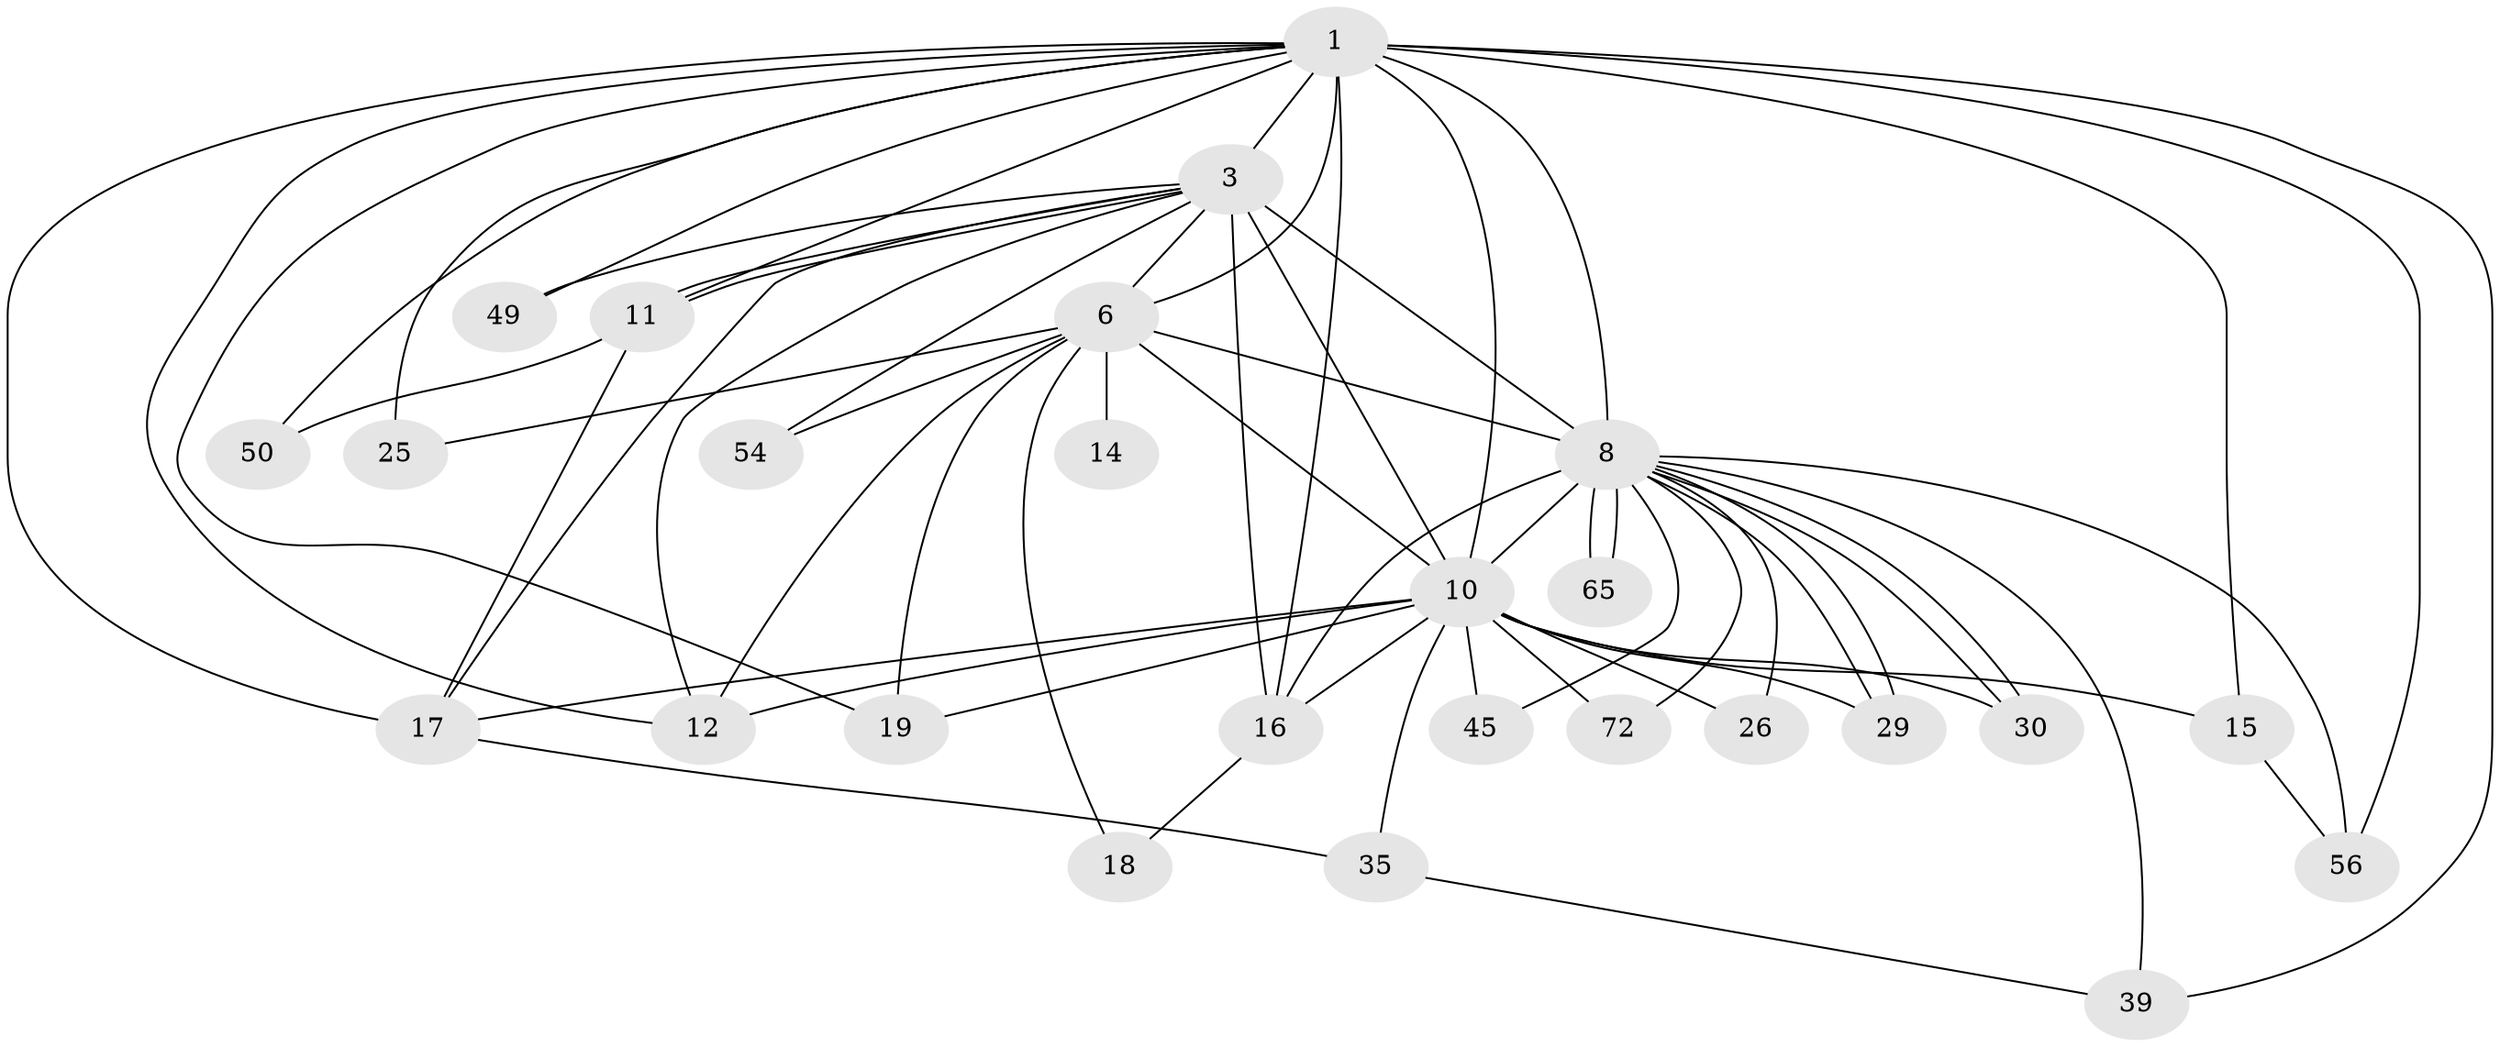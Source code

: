 // original degree distribution, {19: 0.02247191011235955, 21: 0.011235955056179775, 16: 0.02247191011235955, 17: 0.011235955056179775, 15: 0.011235955056179775, 20: 0.011235955056179775, 28: 0.02247191011235955, 5: 0.033707865168539325, 3: 0.25842696629213485, 2: 0.5393258426966292, 6: 0.02247191011235955, 4: 0.02247191011235955, 7: 0.011235955056179775}
// Generated by graph-tools (version 1.1) at 2025/17/03/04/25 18:17:35]
// undirected, 26 vertices, 63 edges
graph export_dot {
graph [start="1"]
  node [color=gray90,style=filled];
  1 [super="+61+64+89+73+31+2"];
  3 [super="+7+13"];
  6 [super="+9+67+58+28+27"];
  8 [super="+40+48"];
  10 [super="+20+33"];
  11;
  12 [super="+21"];
  14;
  15 [super="+34"];
  16 [super="+23"];
  17;
  18;
  19 [super="+77"];
  25;
  26;
  29 [super="+32"];
  30 [super="+52"];
  35;
  39 [super="+69+55"];
  45;
  49 [super="+59"];
  50;
  54;
  56;
  65;
  72;
  1 -- 3 [weight=13];
  1 -- 6 [weight=11];
  1 -- 8 [weight=9];
  1 -- 10 [weight=9];
  1 -- 25;
  1 -- 49;
  1 -- 19;
  1 -- 17 [weight=2];
  1 -- 39 [weight=2];
  1 -- 11;
  1 -- 12;
  1 -- 15;
  1 -- 16 [weight=2];
  1 -- 50;
  1 -- 56;
  3 -- 6 [weight=4];
  3 -- 8 [weight=3];
  3 -- 10 [weight=4];
  3 -- 11;
  3 -- 11;
  3 -- 12;
  3 -- 54;
  3 -- 17;
  3 -- 49 [weight=2];
  3 -- 16;
  6 -- 8 [weight=3];
  6 -- 10 [weight=3];
  6 -- 19;
  6 -- 14;
  6 -- 18;
  6 -- 54 [weight=2];
  6 -- 25;
  6 -- 12;
  8 -- 10 [weight=5];
  8 -- 26;
  8 -- 29;
  8 -- 29;
  8 -- 30 [weight=2];
  8 -- 30;
  8 -- 45;
  8 -- 56;
  8 -- 65;
  8 -- 65;
  8 -- 72;
  8 -- 39 [weight=2];
  8 -- 16;
  10 -- 15 [weight=2];
  10 -- 16;
  10 -- 19;
  10 -- 26;
  10 -- 35;
  10 -- 45;
  10 -- 72;
  10 -- 29;
  10 -- 12;
  10 -- 17;
  10 -- 30;
  11 -- 17;
  11 -- 50;
  15 -- 56;
  16 -- 18;
  17 -- 35;
  35 -- 39;
}
